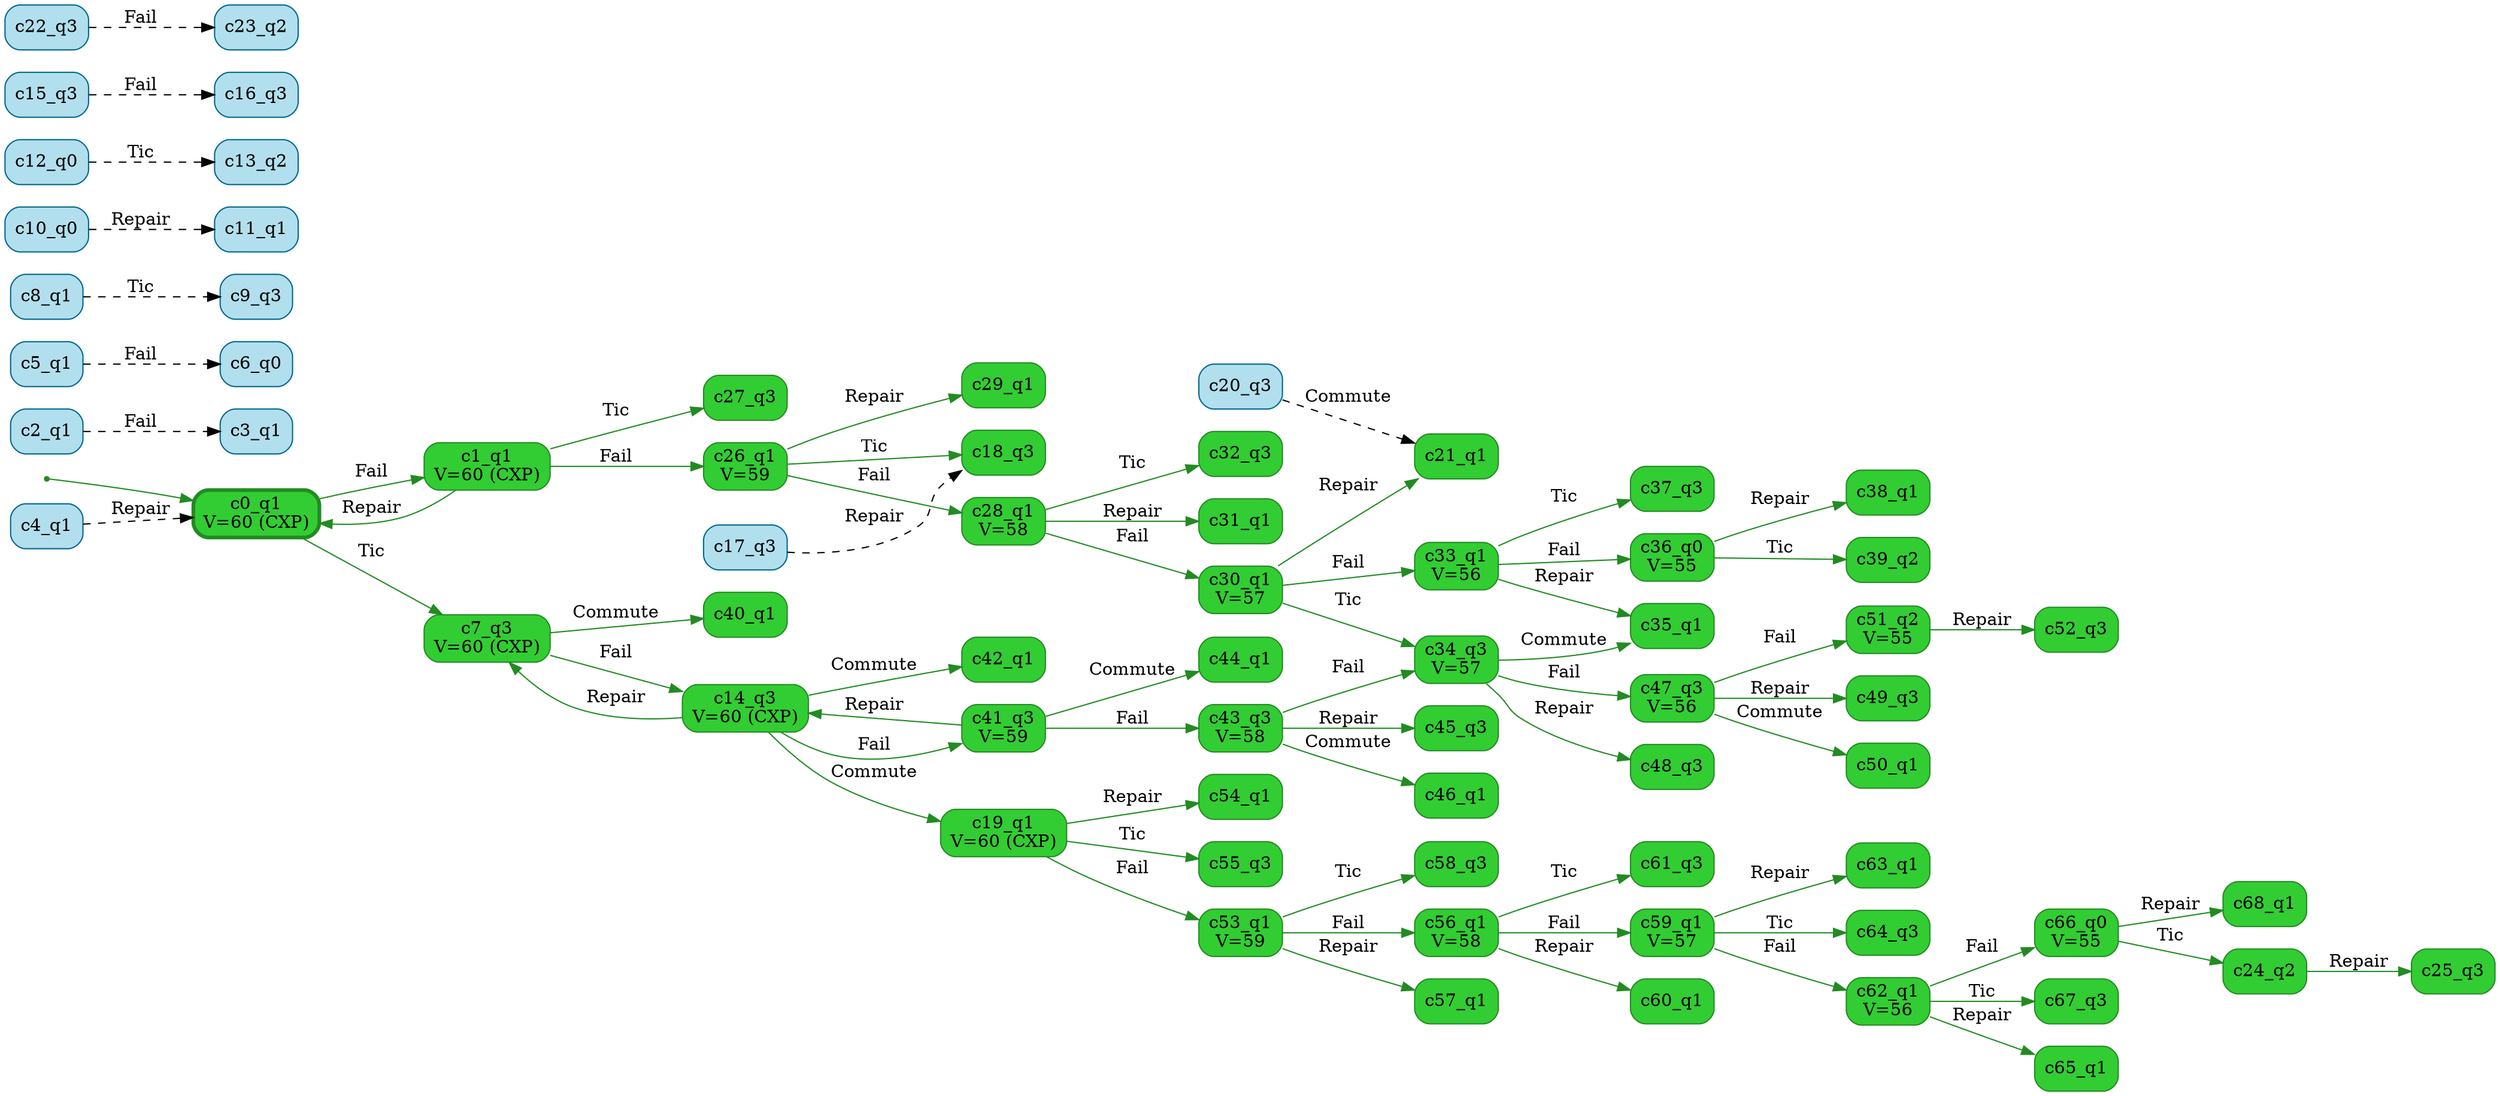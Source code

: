 digraph g {

	rankdir="LR"

	__invisible__[shape="point", color="forestgreen"]
	c0_q1[label="c0_q1\nV=60 (CXP)", shape="box", style="rounded, filled", color="forestgreen", fillcolor="limegreen", penwidth=3] // Initial
	c1_q1[label="c1_q1\nV=60 (CXP)", shape="box", style="rounded, filled", color="forestgreen", fillcolor="limegreen"]
	c26_q1[label="c26_q1\nV=59", shape="box", style="rounded, filled", color="forestgreen", fillcolor="limegreen"]
	c28_q1[label="c28_q1\nV=58", shape="box", style="rounded, filled", color="forestgreen", fillcolor="limegreen"]
	c30_q1[label="c30_q1\nV=57", shape="box", style="rounded, filled", color="forestgreen", fillcolor="limegreen"]
	c33_q1[label="c33_q1\nV=56", shape="box", style="rounded, filled", color="forestgreen", fillcolor="limegreen"]
	c35_q1[label="c35_q1", shape="box", style="rounded, filled", color="forestgreen", fillcolor="limegreen"]
	c36_q0[label="c36_q0\nV=55", shape="box", style="rounded, filled", color="forestgreen", fillcolor="limegreen"]
	c38_q1[label="c38_q1", shape="box", style="rounded, filled", color="forestgreen", fillcolor="limegreen"]
	c39_q2[label="c39_q2", shape="box", style="rounded, filled", color="forestgreen", fillcolor="limegreen"]
	c37_q3[label="c37_q3", shape="box", style="rounded, filled", color="forestgreen", fillcolor="limegreen"]
	c21_q1[label="c21_q1", shape="box", style="rounded, filled", color="forestgreen", fillcolor="limegreen"]
	c34_q3[label="c34_q3\nV=57", shape="box", style="rounded, filled", color="forestgreen", fillcolor="limegreen"]
	c47_q3[label="c47_q3\nV=56", shape="box", style="rounded, filled", color="forestgreen", fillcolor="limegreen"]
	c49_q3[label="c49_q3", shape="box", style="rounded, filled", color="forestgreen", fillcolor="limegreen"]
	c50_q1[label="c50_q1", shape="box", style="rounded, filled", color="forestgreen", fillcolor="limegreen"]
	c51_q2[label="c51_q2\nV=55", shape="box", style="rounded, filled", color="forestgreen", fillcolor="limegreen"]
	c52_q3[label="c52_q3", shape="box", style="rounded, filled", color="forestgreen", fillcolor="limegreen"]
	c48_q3[label="c48_q3", shape="box", style="rounded, filled", color="forestgreen", fillcolor="limegreen"]
	c31_q1[label="c31_q1", shape="box", style="rounded, filled", color="forestgreen", fillcolor="limegreen"]
	c32_q3[label="c32_q3", shape="box", style="rounded, filled", color="forestgreen", fillcolor="limegreen"]
	c29_q1[label="c29_q1", shape="box", style="rounded, filled", color="forestgreen", fillcolor="limegreen"]
	c18_q3[label="c18_q3", shape="box", style="rounded, filled", color="forestgreen", fillcolor="limegreen"]
	c27_q3[label="c27_q3", shape="box", style="rounded, filled", color="forestgreen", fillcolor="limegreen"]
	c7_q3[label="c7_q3\nV=60 (CXP)", shape="box", style="rounded, filled", color="forestgreen", fillcolor="limegreen"]
	c14_q3[label="c14_q3\nV=60 (CXP)", shape="box", style="rounded, filled", color="forestgreen", fillcolor="limegreen"]
	c19_q1[label="c19_q1\nV=60 (CXP)", shape="box", style="rounded, filled", color="forestgreen", fillcolor="limegreen"]
	c53_q1[label="c53_q1\nV=59", shape="box", style="rounded, filled", color="forestgreen", fillcolor="limegreen"]
	c56_q1[label="c56_q1\nV=58", shape="box", style="rounded, filled", color="forestgreen", fillcolor="limegreen"]
	c59_q1[label="c59_q1\nV=57", shape="box", style="rounded, filled", color="forestgreen", fillcolor="limegreen"]
	c62_q1[label="c62_q1\nV=56", shape="box", style="rounded, filled", color="forestgreen", fillcolor="limegreen"]
	c65_q1[label="c65_q1", shape="box", style="rounded, filled", color="forestgreen", fillcolor="limegreen"]
	c66_q0[label="c66_q0\nV=55", shape="box", style="rounded, filled", color="forestgreen", fillcolor="limegreen"]
	c68_q1[label="c68_q1", shape="box", style="rounded, filled", color="forestgreen", fillcolor="limegreen"]
	c24_q2[label="c24_q2", shape="box", style="rounded, filled", color="forestgreen", fillcolor="limegreen"]
	c25_q3[label="c25_q3", shape="box", style="rounded, filled", color="forestgreen", fillcolor="limegreen"]
	c67_q3[label="c67_q3", shape="box", style="rounded, filled", color="forestgreen", fillcolor="limegreen"]
	c63_q1[label="c63_q1", shape="box", style="rounded, filled", color="forestgreen", fillcolor="limegreen"]
	c64_q3[label="c64_q3", shape="box", style="rounded, filled", color="forestgreen", fillcolor="limegreen"]
	c60_q1[label="c60_q1", shape="box", style="rounded, filled", color="forestgreen", fillcolor="limegreen"]
	c61_q3[label="c61_q3", shape="box", style="rounded, filled", color="forestgreen", fillcolor="limegreen"]
	c57_q1[label="c57_q1", shape="box", style="rounded, filled", color="forestgreen", fillcolor="limegreen"]
	c58_q3[label="c58_q3", shape="box", style="rounded, filled", color="forestgreen", fillcolor="limegreen"]
	c54_q1[label="c54_q1", shape="box", style="rounded, filled", color="forestgreen", fillcolor="limegreen"]
	c55_q3[label="c55_q3", shape="box", style="rounded, filled", color="forestgreen", fillcolor="limegreen"]
	c41_q3[label="c41_q3\nV=59", shape="box", style="rounded, filled", color="forestgreen", fillcolor="limegreen"]
	c43_q3[label="c43_q3\nV=58", shape="box", style="rounded, filled", color="forestgreen", fillcolor="limegreen"]
	c45_q3[label="c45_q3", shape="box", style="rounded, filled", color="forestgreen", fillcolor="limegreen"]
	c46_q1[label="c46_q1", shape="box", style="rounded, filled", color="forestgreen", fillcolor="limegreen"]
	c44_q1[label="c44_q1", shape="box", style="rounded, filled", color="forestgreen", fillcolor="limegreen"]
	c42_q1[label="c42_q1", shape="box", style="rounded, filled", color="forestgreen", fillcolor="limegreen"]
	c40_q1[label="c40_q1", shape="box", style="rounded, filled", color="forestgreen", fillcolor="limegreen"]
	c2_q1[label="c2_q1", shape="box", style="rounded, filled", color="deepskyblue4", fillcolor="lightblue2"]
	c3_q1[label="c3_q1", shape="box", style="rounded, filled", color="deepskyblue4", fillcolor="lightblue2"]
	c4_q1[label="c4_q1", shape="box", style="rounded, filled", color="deepskyblue4", fillcolor="lightblue2"]
	c5_q1[label="c5_q1", shape="box", style="rounded, filled", color="deepskyblue4", fillcolor="lightblue2"]
	c6_q0[label="c6_q0", shape="box", style="rounded, filled", color="deepskyblue4", fillcolor="lightblue2"]
	c8_q1[label="c8_q1", shape="box", style="rounded, filled", color="deepskyblue4", fillcolor="lightblue2"]
	c9_q3[label="c9_q3", shape="box", style="rounded, filled", color="deepskyblue4", fillcolor="lightblue2"]
	c10_q0[label="c10_q0", shape="box", style="rounded, filled", color="deepskyblue4", fillcolor="lightblue2"]
	c11_q1[label="c11_q1", shape="box", style="rounded, filled", color="deepskyblue4", fillcolor="lightblue2"]
	c12_q0[label="c12_q0", shape="box", style="rounded, filled", color="deepskyblue4", fillcolor="lightblue2"]
	c13_q2[label="c13_q2", shape="box", style="rounded, filled", color="deepskyblue4", fillcolor="lightblue2"]
	c15_q3[label="c15_q3", shape="box", style="rounded, filled", color="deepskyblue4", fillcolor="lightblue2"]
	c16_q3[label="c16_q3", shape="box", style="rounded, filled", color="deepskyblue4", fillcolor="lightblue2"]
	c17_q3[label="c17_q3", shape="box", style="rounded, filled", color="deepskyblue4", fillcolor="lightblue2"]
	c20_q3[label="c20_q3", shape="box", style="rounded, filled", color="deepskyblue4", fillcolor="lightblue2"]
	c22_q3[label="c22_q3", shape="box", style="rounded, filled", color="deepskyblue4", fillcolor="lightblue2"]
	c23_q2[label="c23_q2", shape="box", style="rounded, filled", color="deepskyblue4", fillcolor="lightblue2"]

	__invisible__ -> c0_q1[color="forestgreen"]
	c0_q1 -> c1_q1[label="Fail", color="forestgreen"]
	c1_q1 -> c0_q1[label="Repair", color="forestgreen"]
	c1_q1 -> c26_q1[label="Fail", color="forestgreen"]
	c26_q1 -> c28_q1[label="Fail", color="forestgreen"]
	c28_q1 -> c30_q1[label="Fail", color="forestgreen"]
	c30_q1 -> c33_q1[label="Fail", color="forestgreen"]
	c33_q1 -> c35_q1[label="Repair", color="forestgreen"]
	c33_q1 -> c36_q0[label="Fail", color="forestgreen"]
	c36_q0 -> c38_q1[label="Repair", color="forestgreen"]
	c36_q0 -> c39_q2[label="Tic", color="forestgreen"]
	c33_q1 -> c37_q3[label="Tic", color="forestgreen"]
	c30_q1 -> c21_q1[label="Repair", color="forestgreen"]
	c30_q1 -> c34_q3[label="Tic", color="forestgreen"]
	c34_q3 -> c47_q3[label="Fail", color="forestgreen"]
	c47_q3 -> c49_q3[label="Repair", color="forestgreen"]
	c47_q3 -> c50_q1[label="Commute", color="forestgreen"]
	c47_q3 -> c51_q2[label="Fail", color="forestgreen"]
	c51_q2 -> c52_q3[label="Repair", color="forestgreen"]
	c34_q3 -> c48_q3[label="Repair", color="forestgreen"]
	c34_q3 -> c35_q1[label="Commute", color="forestgreen"]
	c28_q1 -> c31_q1[label="Repair", color="forestgreen"]
	c28_q1 -> c32_q3[label="Tic", color="forestgreen"]
	c26_q1 -> c29_q1[label="Repair", color="forestgreen"]
	c26_q1 -> c18_q3[label="Tic", color="forestgreen"]
	c1_q1 -> c27_q3[label="Tic", color="forestgreen"]
	c0_q1 -> c7_q3[label="Tic", color="forestgreen"]
	c7_q3 -> c14_q3[label="Fail", color="forestgreen"]
	c14_q3 -> c7_q3[label="Repair", color="forestgreen"]
	c14_q3 -> c19_q1[label="Commute", color="forestgreen"]
	c19_q1 -> c53_q1[label="Fail", color="forestgreen"]
	c53_q1 -> c56_q1[label="Fail", color="forestgreen"]
	c56_q1 -> c59_q1[label="Fail", color="forestgreen"]
	c59_q1 -> c62_q1[label="Fail", color="forestgreen"]
	c62_q1 -> c65_q1[label="Repair", color="forestgreen"]
	c62_q1 -> c66_q0[label="Fail", color="forestgreen"]
	c66_q0 -> c68_q1[label="Repair", color="forestgreen"]
	c66_q0 -> c24_q2[label="Tic", color="forestgreen"]
	c24_q2 -> c25_q3[label="Repair", color="forestgreen"]
	c62_q1 -> c67_q3[label="Tic", color="forestgreen"]
	c59_q1 -> c63_q1[label="Repair", color="forestgreen"]
	c59_q1 -> c64_q3[label="Tic", color="forestgreen"]
	c56_q1 -> c60_q1[label="Repair", color="forestgreen"]
	c56_q1 -> c61_q3[label="Tic", color="forestgreen"]
	c53_q1 -> c57_q1[label="Repair", color="forestgreen"]
	c53_q1 -> c58_q3[label="Tic", color="forestgreen"]
	c19_q1 -> c54_q1[label="Repair", color="forestgreen"]
	c19_q1 -> c55_q3[label="Tic", color="forestgreen"]
	c14_q3 -> c41_q3[label="Fail", color="forestgreen"]
	c41_q3 -> c43_q3[label="Fail", color="forestgreen"]
	c43_q3 -> c34_q3[label="Fail", color="forestgreen"]
	c43_q3 -> c45_q3[label="Repair", color="forestgreen"]
	c43_q3 -> c46_q1[label="Commute", color="forestgreen"]
	c41_q3 -> c14_q3[label="Repair", color="forestgreen"]
	c41_q3 -> c44_q1[label="Commute", color="forestgreen"]
	c14_q3 -> c42_q1[label="Commute", color="forestgreen"]
	c7_q3 -> c40_q1[label="Commute", color="forestgreen"]
	c2_q1 -> c3_q1[label="Fail", color="black", style="dashed"]
	c4_q1 -> c0_q1[label="Repair", color="black", style="dashed"]
	c5_q1 -> c6_q0[label="Fail", color="black", style="dashed"]
	c8_q1 -> c9_q3[label="Tic", color="black", style="dashed"]
	c10_q0 -> c11_q1[label="Repair", color="black", style="dashed"]
	c12_q0 -> c13_q2[label="Tic", color="black", style="dashed"]
	c15_q3 -> c16_q3[label="Fail", color="black", style="dashed"]
	c17_q3 -> c18_q3[label="Repair", color="black", style="dashed"]
	c20_q3 -> c21_q1[label="Commute", color="black", style="dashed"]
	c22_q3 -> c23_q2[label="Fail", color="black", style="dashed"]

}

